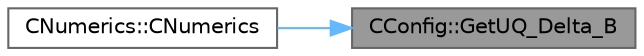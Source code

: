 digraph "CConfig::GetUQ_Delta_B"
{
 // LATEX_PDF_SIZE
  bgcolor="transparent";
  edge [fontname=Helvetica,fontsize=10,labelfontname=Helvetica,labelfontsize=10];
  node [fontname=Helvetica,fontsize=10,shape=box,height=0.2,width=0.4];
  rankdir="RL";
  Node1 [id="Node000001",label="CConfig::GetUQ_Delta_B",height=0.2,width=0.4,color="gray40", fillcolor="grey60", style="filled", fontcolor="black",tooltip="Get the amount of eigenvalue perturbation to be done."];
  Node1 -> Node2 [id="edge1_Node000001_Node000002",dir="back",color="steelblue1",style="solid",tooltip=" "];
  Node2 [id="Node000002",label="CNumerics::CNumerics",height=0.2,width=0.4,color="grey40", fillcolor="white", style="filled",URL="$classCNumerics.html#a79f665435f17104034568a1552fdea6d",tooltip=" "];
}
